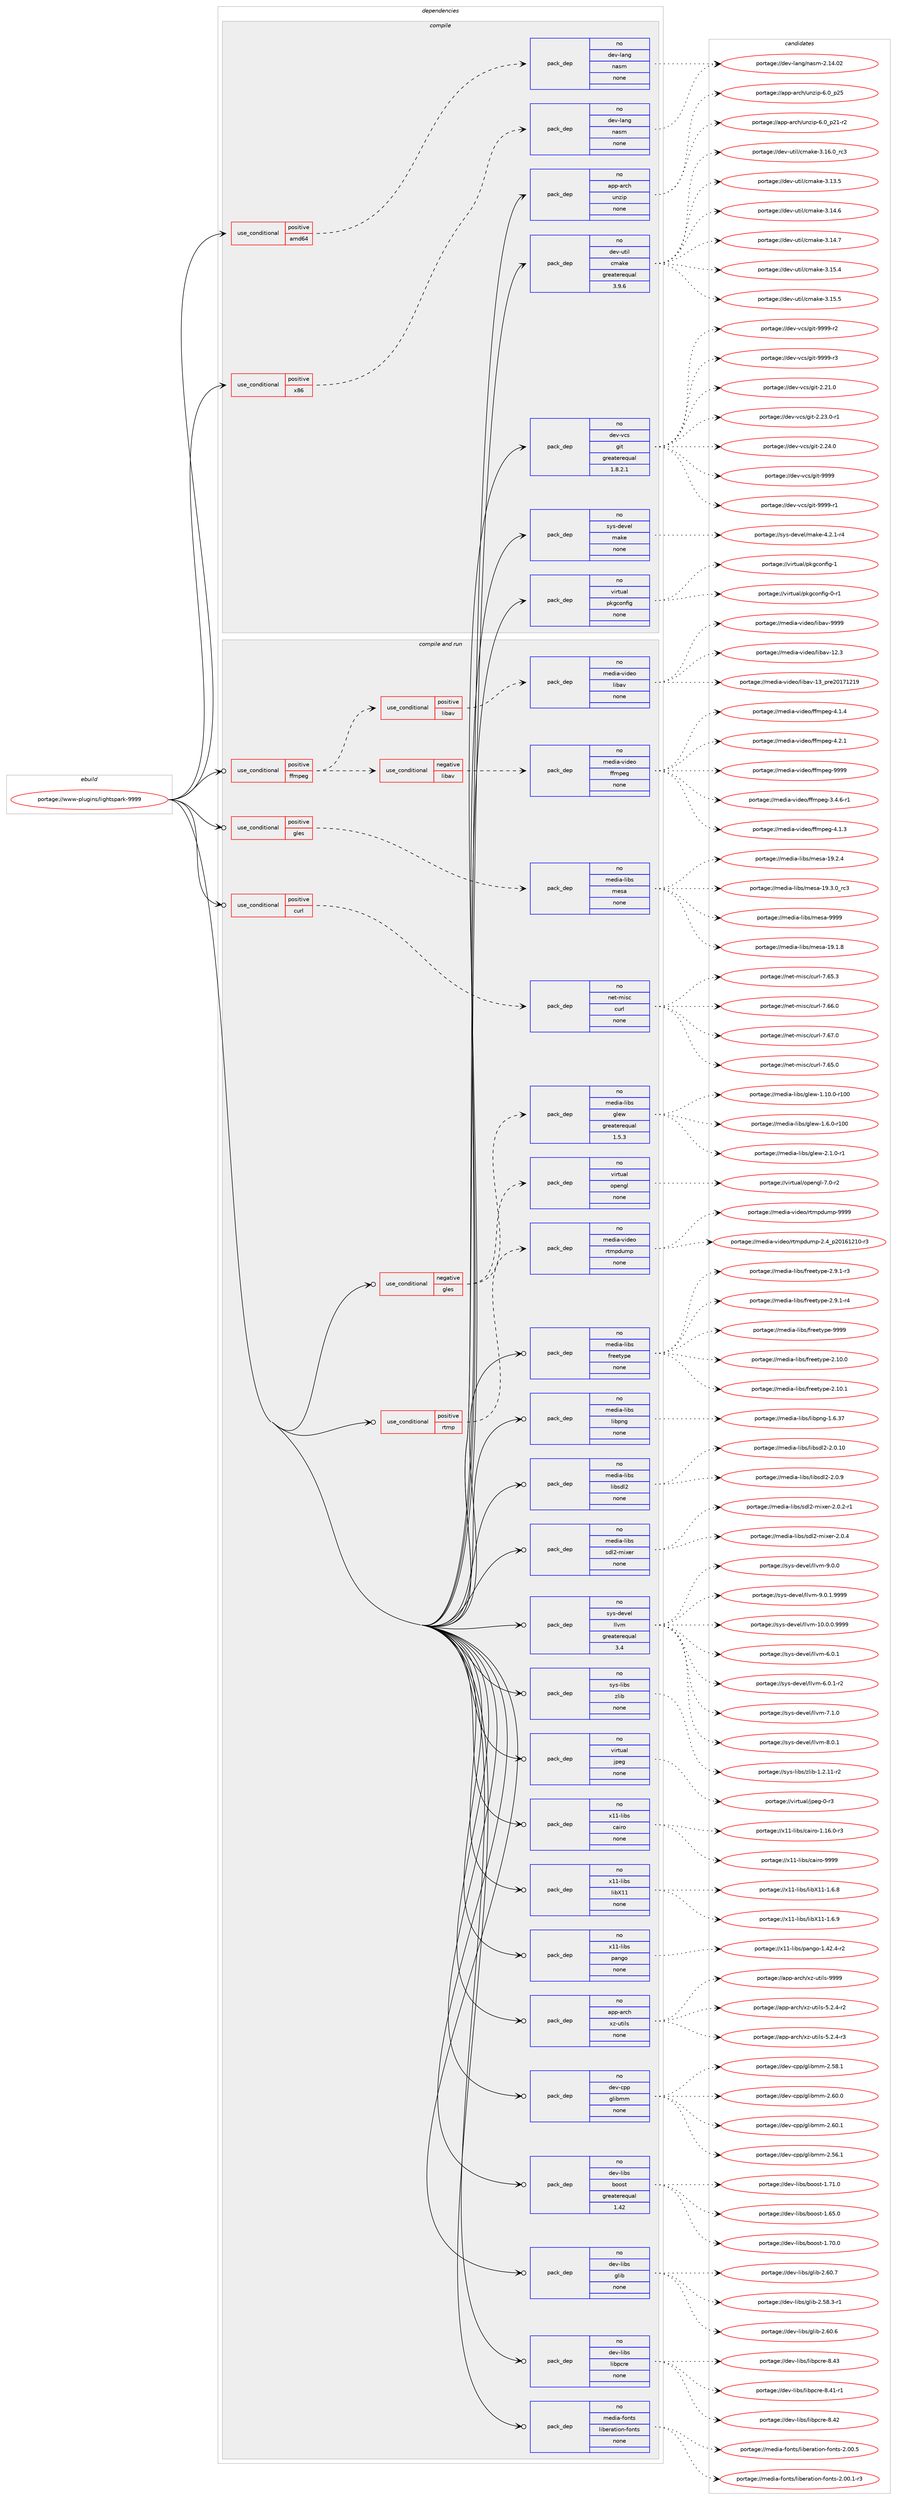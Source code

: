 digraph prolog {

# *************
# Graph options
# *************

newrank=true;
concentrate=true;
compound=true;
graph [rankdir=LR,fontname=Helvetica,fontsize=10,ranksep=1.5];#, ranksep=2.5, nodesep=0.2];
edge  [arrowhead=vee];
node  [fontname=Helvetica,fontsize=10];

# **********
# The ebuild
# **********

subgraph cluster_leftcol {
color=gray;
rank=same;
label=<<i>ebuild</i>>;
id [label="portage://www-plugins/lightspark-9999", color=red, width=4, href="../www-plugins/lightspark-9999.svg"];
}

# ****************
# The dependencies
# ****************

subgraph cluster_midcol {
color=gray;
label=<<i>dependencies</i>>;
subgraph cluster_compile {
fillcolor="#eeeeee";
style=filled;
label=<<i>compile</i>>;
subgraph cond106528 {
dependency443137 [label=<<TABLE BORDER="0" CELLBORDER="1" CELLSPACING="0" CELLPADDING="4"><TR><TD ROWSPAN="3" CELLPADDING="10">use_conditional</TD></TR><TR><TD>positive</TD></TR><TR><TD>amd64</TD></TR></TABLE>>, shape=none, color=red];
subgraph pack328739 {
dependency443138 [label=<<TABLE BORDER="0" CELLBORDER="1" CELLSPACING="0" CELLPADDING="4" WIDTH="220"><TR><TD ROWSPAN="6" CELLPADDING="30">pack_dep</TD></TR><TR><TD WIDTH="110">no</TD></TR><TR><TD>dev-lang</TD></TR><TR><TD>nasm</TD></TR><TR><TD>none</TD></TR><TR><TD></TD></TR></TABLE>>, shape=none, color=blue];
}
dependency443137:e -> dependency443138:w [weight=20,style="dashed",arrowhead="vee"];
}
id:e -> dependency443137:w [weight=20,style="solid",arrowhead="vee"];
subgraph cond106529 {
dependency443139 [label=<<TABLE BORDER="0" CELLBORDER="1" CELLSPACING="0" CELLPADDING="4"><TR><TD ROWSPAN="3" CELLPADDING="10">use_conditional</TD></TR><TR><TD>positive</TD></TR><TR><TD>x86</TD></TR></TABLE>>, shape=none, color=red];
subgraph pack328740 {
dependency443140 [label=<<TABLE BORDER="0" CELLBORDER="1" CELLSPACING="0" CELLPADDING="4" WIDTH="220"><TR><TD ROWSPAN="6" CELLPADDING="30">pack_dep</TD></TR><TR><TD WIDTH="110">no</TD></TR><TR><TD>dev-lang</TD></TR><TR><TD>nasm</TD></TR><TR><TD>none</TD></TR><TR><TD></TD></TR></TABLE>>, shape=none, color=blue];
}
dependency443139:e -> dependency443140:w [weight=20,style="dashed",arrowhead="vee"];
}
id:e -> dependency443139:w [weight=20,style="solid",arrowhead="vee"];
subgraph pack328741 {
dependency443141 [label=<<TABLE BORDER="0" CELLBORDER="1" CELLSPACING="0" CELLPADDING="4" WIDTH="220"><TR><TD ROWSPAN="6" CELLPADDING="30">pack_dep</TD></TR><TR><TD WIDTH="110">no</TD></TR><TR><TD>app-arch</TD></TR><TR><TD>unzip</TD></TR><TR><TD>none</TD></TR><TR><TD></TD></TR></TABLE>>, shape=none, color=blue];
}
id:e -> dependency443141:w [weight=20,style="solid",arrowhead="vee"];
subgraph pack328742 {
dependency443142 [label=<<TABLE BORDER="0" CELLBORDER="1" CELLSPACING="0" CELLPADDING="4" WIDTH="220"><TR><TD ROWSPAN="6" CELLPADDING="30">pack_dep</TD></TR><TR><TD WIDTH="110">no</TD></TR><TR><TD>dev-util</TD></TR><TR><TD>cmake</TD></TR><TR><TD>greaterequal</TD></TR><TR><TD>3.9.6</TD></TR></TABLE>>, shape=none, color=blue];
}
id:e -> dependency443142:w [weight=20,style="solid",arrowhead="vee"];
subgraph pack328743 {
dependency443143 [label=<<TABLE BORDER="0" CELLBORDER="1" CELLSPACING="0" CELLPADDING="4" WIDTH="220"><TR><TD ROWSPAN="6" CELLPADDING="30">pack_dep</TD></TR><TR><TD WIDTH="110">no</TD></TR><TR><TD>dev-vcs</TD></TR><TR><TD>git</TD></TR><TR><TD>greaterequal</TD></TR><TR><TD>1.8.2.1</TD></TR></TABLE>>, shape=none, color=blue];
}
id:e -> dependency443143:w [weight=20,style="solid",arrowhead="vee"];
subgraph pack328744 {
dependency443144 [label=<<TABLE BORDER="0" CELLBORDER="1" CELLSPACING="0" CELLPADDING="4" WIDTH="220"><TR><TD ROWSPAN="6" CELLPADDING="30">pack_dep</TD></TR><TR><TD WIDTH="110">no</TD></TR><TR><TD>sys-devel</TD></TR><TR><TD>make</TD></TR><TR><TD>none</TD></TR><TR><TD></TD></TR></TABLE>>, shape=none, color=blue];
}
id:e -> dependency443144:w [weight=20,style="solid",arrowhead="vee"];
subgraph pack328745 {
dependency443145 [label=<<TABLE BORDER="0" CELLBORDER="1" CELLSPACING="0" CELLPADDING="4" WIDTH="220"><TR><TD ROWSPAN="6" CELLPADDING="30">pack_dep</TD></TR><TR><TD WIDTH="110">no</TD></TR><TR><TD>virtual</TD></TR><TR><TD>pkgconfig</TD></TR><TR><TD>none</TD></TR><TR><TD></TD></TR></TABLE>>, shape=none, color=blue];
}
id:e -> dependency443145:w [weight=20,style="solid",arrowhead="vee"];
}
subgraph cluster_compileandrun {
fillcolor="#eeeeee";
style=filled;
label=<<i>compile and run</i>>;
subgraph cond106530 {
dependency443146 [label=<<TABLE BORDER="0" CELLBORDER="1" CELLSPACING="0" CELLPADDING="4"><TR><TD ROWSPAN="3" CELLPADDING="10">use_conditional</TD></TR><TR><TD>negative</TD></TR><TR><TD>gles</TD></TR></TABLE>>, shape=none, color=red];
subgraph pack328746 {
dependency443147 [label=<<TABLE BORDER="0" CELLBORDER="1" CELLSPACING="0" CELLPADDING="4" WIDTH="220"><TR><TD ROWSPAN="6" CELLPADDING="30">pack_dep</TD></TR><TR><TD WIDTH="110">no</TD></TR><TR><TD>media-libs</TD></TR><TR><TD>glew</TD></TR><TR><TD>greaterequal</TD></TR><TR><TD>1.5.3</TD></TR></TABLE>>, shape=none, color=blue];
}
dependency443146:e -> dependency443147:w [weight=20,style="dashed",arrowhead="vee"];
subgraph pack328747 {
dependency443148 [label=<<TABLE BORDER="0" CELLBORDER="1" CELLSPACING="0" CELLPADDING="4" WIDTH="220"><TR><TD ROWSPAN="6" CELLPADDING="30">pack_dep</TD></TR><TR><TD WIDTH="110">no</TD></TR><TR><TD>virtual</TD></TR><TR><TD>opengl</TD></TR><TR><TD>none</TD></TR><TR><TD></TD></TR></TABLE>>, shape=none, color=blue];
}
dependency443146:e -> dependency443148:w [weight=20,style="dashed",arrowhead="vee"];
}
id:e -> dependency443146:w [weight=20,style="solid",arrowhead="odotvee"];
subgraph cond106531 {
dependency443149 [label=<<TABLE BORDER="0" CELLBORDER="1" CELLSPACING="0" CELLPADDING="4"><TR><TD ROWSPAN="3" CELLPADDING="10">use_conditional</TD></TR><TR><TD>positive</TD></TR><TR><TD>curl</TD></TR></TABLE>>, shape=none, color=red];
subgraph pack328748 {
dependency443150 [label=<<TABLE BORDER="0" CELLBORDER="1" CELLSPACING="0" CELLPADDING="4" WIDTH="220"><TR><TD ROWSPAN="6" CELLPADDING="30">pack_dep</TD></TR><TR><TD WIDTH="110">no</TD></TR><TR><TD>net-misc</TD></TR><TR><TD>curl</TD></TR><TR><TD>none</TD></TR><TR><TD></TD></TR></TABLE>>, shape=none, color=blue];
}
dependency443149:e -> dependency443150:w [weight=20,style="dashed",arrowhead="vee"];
}
id:e -> dependency443149:w [weight=20,style="solid",arrowhead="odotvee"];
subgraph cond106532 {
dependency443151 [label=<<TABLE BORDER="0" CELLBORDER="1" CELLSPACING="0" CELLPADDING="4"><TR><TD ROWSPAN="3" CELLPADDING="10">use_conditional</TD></TR><TR><TD>positive</TD></TR><TR><TD>ffmpeg</TD></TR></TABLE>>, shape=none, color=red];
subgraph cond106533 {
dependency443152 [label=<<TABLE BORDER="0" CELLBORDER="1" CELLSPACING="0" CELLPADDING="4"><TR><TD ROWSPAN="3" CELLPADDING="10">use_conditional</TD></TR><TR><TD>positive</TD></TR><TR><TD>libav</TD></TR></TABLE>>, shape=none, color=red];
subgraph pack328749 {
dependency443153 [label=<<TABLE BORDER="0" CELLBORDER="1" CELLSPACING="0" CELLPADDING="4" WIDTH="220"><TR><TD ROWSPAN="6" CELLPADDING="30">pack_dep</TD></TR><TR><TD WIDTH="110">no</TD></TR><TR><TD>media-video</TD></TR><TR><TD>libav</TD></TR><TR><TD>none</TD></TR><TR><TD></TD></TR></TABLE>>, shape=none, color=blue];
}
dependency443152:e -> dependency443153:w [weight=20,style="dashed",arrowhead="vee"];
}
dependency443151:e -> dependency443152:w [weight=20,style="dashed",arrowhead="vee"];
subgraph cond106534 {
dependency443154 [label=<<TABLE BORDER="0" CELLBORDER="1" CELLSPACING="0" CELLPADDING="4"><TR><TD ROWSPAN="3" CELLPADDING="10">use_conditional</TD></TR><TR><TD>negative</TD></TR><TR><TD>libav</TD></TR></TABLE>>, shape=none, color=red];
subgraph pack328750 {
dependency443155 [label=<<TABLE BORDER="0" CELLBORDER="1" CELLSPACING="0" CELLPADDING="4" WIDTH="220"><TR><TD ROWSPAN="6" CELLPADDING="30">pack_dep</TD></TR><TR><TD WIDTH="110">no</TD></TR><TR><TD>media-video</TD></TR><TR><TD>ffmpeg</TD></TR><TR><TD>none</TD></TR><TR><TD></TD></TR></TABLE>>, shape=none, color=blue];
}
dependency443154:e -> dependency443155:w [weight=20,style="dashed",arrowhead="vee"];
}
dependency443151:e -> dependency443154:w [weight=20,style="dashed",arrowhead="vee"];
}
id:e -> dependency443151:w [weight=20,style="solid",arrowhead="odotvee"];
subgraph cond106535 {
dependency443156 [label=<<TABLE BORDER="0" CELLBORDER="1" CELLSPACING="0" CELLPADDING="4"><TR><TD ROWSPAN="3" CELLPADDING="10">use_conditional</TD></TR><TR><TD>positive</TD></TR><TR><TD>gles</TD></TR></TABLE>>, shape=none, color=red];
subgraph pack328751 {
dependency443157 [label=<<TABLE BORDER="0" CELLBORDER="1" CELLSPACING="0" CELLPADDING="4" WIDTH="220"><TR><TD ROWSPAN="6" CELLPADDING="30">pack_dep</TD></TR><TR><TD WIDTH="110">no</TD></TR><TR><TD>media-libs</TD></TR><TR><TD>mesa</TD></TR><TR><TD>none</TD></TR><TR><TD></TD></TR></TABLE>>, shape=none, color=blue];
}
dependency443156:e -> dependency443157:w [weight=20,style="dashed",arrowhead="vee"];
}
id:e -> dependency443156:w [weight=20,style="solid",arrowhead="odotvee"];
subgraph cond106536 {
dependency443158 [label=<<TABLE BORDER="0" CELLBORDER="1" CELLSPACING="0" CELLPADDING="4"><TR><TD ROWSPAN="3" CELLPADDING="10">use_conditional</TD></TR><TR><TD>positive</TD></TR><TR><TD>rtmp</TD></TR></TABLE>>, shape=none, color=red];
subgraph pack328752 {
dependency443159 [label=<<TABLE BORDER="0" CELLBORDER="1" CELLSPACING="0" CELLPADDING="4" WIDTH="220"><TR><TD ROWSPAN="6" CELLPADDING="30">pack_dep</TD></TR><TR><TD WIDTH="110">no</TD></TR><TR><TD>media-video</TD></TR><TR><TD>rtmpdump</TD></TR><TR><TD>none</TD></TR><TR><TD></TD></TR></TABLE>>, shape=none, color=blue];
}
dependency443158:e -> dependency443159:w [weight=20,style="dashed",arrowhead="vee"];
}
id:e -> dependency443158:w [weight=20,style="solid",arrowhead="odotvee"];
subgraph pack328753 {
dependency443160 [label=<<TABLE BORDER="0" CELLBORDER="1" CELLSPACING="0" CELLPADDING="4" WIDTH="220"><TR><TD ROWSPAN="6" CELLPADDING="30">pack_dep</TD></TR><TR><TD WIDTH="110">no</TD></TR><TR><TD>app-arch</TD></TR><TR><TD>xz-utils</TD></TR><TR><TD>none</TD></TR><TR><TD></TD></TR></TABLE>>, shape=none, color=blue];
}
id:e -> dependency443160:w [weight=20,style="solid",arrowhead="odotvee"];
subgraph pack328754 {
dependency443161 [label=<<TABLE BORDER="0" CELLBORDER="1" CELLSPACING="0" CELLPADDING="4" WIDTH="220"><TR><TD ROWSPAN="6" CELLPADDING="30">pack_dep</TD></TR><TR><TD WIDTH="110">no</TD></TR><TR><TD>dev-cpp</TD></TR><TR><TD>glibmm</TD></TR><TR><TD>none</TD></TR><TR><TD></TD></TR></TABLE>>, shape=none, color=blue];
}
id:e -> dependency443161:w [weight=20,style="solid",arrowhead="odotvee"];
subgraph pack328755 {
dependency443162 [label=<<TABLE BORDER="0" CELLBORDER="1" CELLSPACING="0" CELLPADDING="4" WIDTH="220"><TR><TD ROWSPAN="6" CELLPADDING="30">pack_dep</TD></TR><TR><TD WIDTH="110">no</TD></TR><TR><TD>dev-libs</TD></TR><TR><TD>boost</TD></TR><TR><TD>greaterequal</TD></TR><TR><TD>1.42</TD></TR></TABLE>>, shape=none, color=blue];
}
id:e -> dependency443162:w [weight=20,style="solid",arrowhead="odotvee"];
subgraph pack328756 {
dependency443163 [label=<<TABLE BORDER="0" CELLBORDER="1" CELLSPACING="0" CELLPADDING="4" WIDTH="220"><TR><TD ROWSPAN="6" CELLPADDING="30">pack_dep</TD></TR><TR><TD WIDTH="110">no</TD></TR><TR><TD>dev-libs</TD></TR><TR><TD>glib</TD></TR><TR><TD>none</TD></TR><TR><TD></TD></TR></TABLE>>, shape=none, color=blue];
}
id:e -> dependency443163:w [weight=20,style="solid",arrowhead="odotvee"];
subgraph pack328757 {
dependency443164 [label=<<TABLE BORDER="0" CELLBORDER="1" CELLSPACING="0" CELLPADDING="4" WIDTH="220"><TR><TD ROWSPAN="6" CELLPADDING="30">pack_dep</TD></TR><TR><TD WIDTH="110">no</TD></TR><TR><TD>dev-libs</TD></TR><TR><TD>libpcre</TD></TR><TR><TD>none</TD></TR><TR><TD></TD></TR></TABLE>>, shape=none, color=blue];
}
id:e -> dependency443164:w [weight=20,style="solid",arrowhead="odotvee"];
subgraph pack328758 {
dependency443165 [label=<<TABLE BORDER="0" CELLBORDER="1" CELLSPACING="0" CELLPADDING="4" WIDTH="220"><TR><TD ROWSPAN="6" CELLPADDING="30">pack_dep</TD></TR><TR><TD WIDTH="110">no</TD></TR><TR><TD>media-fonts</TD></TR><TR><TD>liberation-fonts</TD></TR><TR><TD>none</TD></TR><TR><TD></TD></TR></TABLE>>, shape=none, color=blue];
}
id:e -> dependency443165:w [weight=20,style="solid",arrowhead="odotvee"];
subgraph pack328759 {
dependency443166 [label=<<TABLE BORDER="0" CELLBORDER="1" CELLSPACING="0" CELLPADDING="4" WIDTH="220"><TR><TD ROWSPAN="6" CELLPADDING="30">pack_dep</TD></TR><TR><TD WIDTH="110">no</TD></TR><TR><TD>media-libs</TD></TR><TR><TD>freetype</TD></TR><TR><TD>none</TD></TR><TR><TD></TD></TR></TABLE>>, shape=none, color=blue];
}
id:e -> dependency443166:w [weight=20,style="solid",arrowhead="odotvee"];
subgraph pack328760 {
dependency443167 [label=<<TABLE BORDER="0" CELLBORDER="1" CELLSPACING="0" CELLPADDING="4" WIDTH="220"><TR><TD ROWSPAN="6" CELLPADDING="30">pack_dep</TD></TR><TR><TD WIDTH="110">no</TD></TR><TR><TD>media-libs</TD></TR><TR><TD>libpng</TD></TR><TR><TD>none</TD></TR><TR><TD></TD></TR></TABLE>>, shape=none, color=blue];
}
id:e -> dependency443167:w [weight=20,style="solid",arrowhead="odotvee"];
subgraph pack328761 {
dependency443168 [label=<<TABLE BORDER="0" CELLBORDER="1" CELLSPACING="0" CELLPADDING="4" WIDTH="220"><TR><TD ROWSPAN="6" CELLPADDING="30">pack_dep</TD></TR><TR><TD WIDTH="110">no</TD></TR><TR><TD>media-libs</TD></TR><TR><TD>libsdl2</TD></TR><TR><TD>none</TD></TR><TR><TD></TD></TR></TABLE>>, shape=none, color=blue];
}
id:e -> dependency443168:w [weight=20,style="solid",arrowhead="odotvee"];
subgraph pack328762 {
dependency443169 [label=<<TABLE BORDER="0" CELLBORDER="1" CELLSPACING="0" CELLPADDING="4" WIDTH="220"><TR><TD ROWSPAN="6" CELLPADDING="30">pack_dep</TD></TR><TR><TD WIDTH="110">no</TD></TR><TR><TD>media-libs</TD></TR><TR><TD>sdl2-mixer</TD></TR><TR><TD>none</TD></TR><TR><TD></TD></TR></TABLE>>, shape=none, color=blue];
}
id:e -> dependency443169:w [weight=20,style="solid",arrowhead="odotvee"];
subgraph pack328763 {
dependency443170 [label=<<TABLE BORDER="0" CELLBORDER="1" CELLSPACING="0" CELLPADDING="4" WIDTH="220"><TR><TD ROWSPAN="6" CELLPADDING="30">pack_dep</TD></TR><TR><TD WIDTH="110">no</TD></TR><TR><TD>sys-devel</TD></TR><TR><TD>llvm</TD></TR><TR><TD>greaterequal</TD></TR><TR><TD>3.4</TD></TR></TABLE>>, shape=none, color=blue];
}
id:e -> dependency443170:w [weight=20,style="solid",arrowhead="odotvee"];
subgraph pack328764 {
dependency443171 [label=<<TABLE BORDER="0" CELLBORDER="1" CELLSPACING="0" CELLPADDING="4" WIDTH="220"><TR><TD ROWSPAN="6" CELLPADDING="30">pack_dep</TD></TR><TR><TD WIDTH="110">no</TD></TR><TR><TD>sys-libs</TD></TR><TR><TD>zlib</TD></TR><TR><TD>none</TD></TR><TR><TD></TD></TR></TABLE>>, shape=none, color=blue];
}
id:e -> dependency443171:w [weight=20,style="solid",arrowhead="odotvee"];
subgraph pack328765 {
dependency443172 [label=<<TABLE BORDER="0" CELLBORDER="1" CELLSPACING="0" CELLPADDING="4" WIDTH="220"><TR><TD ROWSPAN="6" CELLPADDING="30">pack_dep</TD></TR><TR><TD WIDTH="110">no</TD></TR><TR><TD>virtual</TD></TR><TR><TD>jpeg</TD></TR><TR><TD>none</TD></TR><TR><TD></TD></TR></TABLE>>, shape=none, color=blue];
}
id:e -> dependency443172:w [weight=20,style="solid",arrowhead="odotvee"];
subgraph pack328766 {
dependency443173 [label=<<TABLE BORDER="0" CELLBORDER="1" CELLSPACING="0" CELLPADDING="4" WIDTH="220"><TR><TD ROWSPAN="6" CELLPADDING="30">pack_dep</TD></TR><TR><TD WIDTH="110">no</TD></TR><TR><TD>x11-libs</TD></TR><TR><TD>cairo</TD></TR><TR><TD>none</TD></TR><TR><TD></TD></TR></TABLE>>, shape=none, color=blue];
}
id:e -> dependency443173:w [weight=20,style="solid",arrowhead="odotvee"];
subgraph pack328767 {
dependency443174 [label=<<TABLE BORDER="0" CELLBORDER="1" CELLSPACING="0" CELLPADDING="4" WIDTH="220"><TR><TD ROWSPAN="6" CELLPADDING="30">pack_dep</TD></TR><TR><TD WIDTH="110">no</TD></TR><TR><TD>x11-libs</TD></TR><TR><TD>libX11</TD></TR><TR><TD>none</TD></TR><TR><TD></TD></TR></TABLE>>, shape=none, color=blue];
}
id:e -> dependency443174:w [weight=20,style="solid",arrowhead="odotvee"];
subgraph pack328768 {
dependency443175 [label=<<TABLE BORDER="0" CELLBORDER="1" CELLSPACING="0" CELLPADDING="4" WIDTH="220"><TR><TD ROWSPAN="6" CELLPADDING="30">pack_dep</TD></TR><TR><TD WIDTH="110">no</TD></TR><TR><TD>x11-libs</TD></TR><TR><TD>pango</TD></TR><TR><TD>none</TD></TR><TR><TD></TD></TR></TABLE>>, shape=none, color=blue];
}
id:e -> dependency443175:w [weight=20,style="solid",arrowhead="odotvee"];
}
subgraph cluster_run {
fillcolor="#eeeeee";
style=filled;
label=<<i>run</i>>;
}
}

# **************
# The candidates
# **************

subgraph cluster_choices {
rank=same;
color=gray;
label=<<i>candidates</i>>;

subgraph choice328739 {
color=black;
nodesep=1;
choiceportage100101118451089711010347110971151094550464952464850 [label="portage://dev-lang/nasm-2.14.02", color=red, width=4,href="../dev-lang/nasm-2.14.02.svg"];
dependency443138:e -> choiceportage100101118451089711010347110971151094550464952464850:w [style=dotted,weight="100"];
}
subgraph choice328740 {
color=black;
nodesep=1;
choiceportage100101118451089711010347110971151094550464952464850 [label="portage://dev-lang/nasm-2.14.02", color=red, width=4,href="../dev-lang/nasm-2.14.02.svg"];
dependency443140:e -> choiceportage100101118451089711010347110971151094550464952464850:w [style=dotted,weight="100"];
}
subgraph choice328741 {
color=black;
nodesep=1;
choiceportage9711211245971149910447117110122105112455446489511250494511450 [label="portage://app-arch/unzip-6.0_p21-r2", color=red, width=4,href="../app-arch/unzip-6.0_p21-r2.svg"];
choiceportage971121124597114991044711711012210511245544648951125053 [label="portage://app-arch/unzip-6.0_p25", color=red, width=4,href="../app-arch/unzip-6.0_p25.svg"];
dependency443141:e -> choiceportage9711211245971149910447117110122105112455446489511250494511450:w [style=dotted,weight="100"];
dependency443141:e -> choiceportage971121124597114991044711711012210511245544648951125053:w [style=dotted,weight="100"];
}
subgraph choice328742 {
color=black;
nodesep=1;
choiceportage1001011184511711610510847991099710710145514649514653 [label="portage://dev-util/cmake-3.13.5", color=red, width=4,href="../dev-util/cmake-3.13.5.svg"];
choiceportage1001011184511711610510847991099710710145514649524654 [label="portage://dev-util/cmake-3.14.6", color=red, width=4,href="../dev-util/cmake-3.14.6.svg"];
choiceportage1001011184511711610510847991099710710145514649524655 [label="portage://dev-util/cmake-3.14.7", color=red, width=4,href="../dev-util/cmake-3.14.7.svg"];
choiceportage1001011184511711610510847991099710710145514649534652 [label="portage://dev-util/cmake-3.15.4", color=red, width=4,href="../dev-util/cmake-3.15.4.svg"];
choiceportage1001011184511711610510847991099710710145514649534653 [label="portage://dev-util/cmake-3.15.5", color=red, width=4,href="../dev-util/cmake-3.15.5.svg"];
choiceportage1001011184511711610510847991099710710145514649544648951149951 [label="portage://dev-util/cmake-3.16.0_rc3", color=red, width=4,href="../dev-util/cmake-3.16.0_rc3.svg"];
dependency443142:e -> choiceportage1001011184511711610510847991099710710145514649514653:w [style=dotted,weight="100"];
dependency443142:e -> choiceportage1001011184511711610510847991099710710145514649524654:w [style=dotted,weight="100"];
dependency443142:e -> choiceportage1001011184511711610510847991099710710145514649524655:w [style=dotted,weight="100"];
dependency443142:e -> choiceportage1001011184511711610510847991099710710145514649534652:w [style=dotted,weight="100"];
dependency443142:e -> choiceportage1001011184511711610510847991099710710145514649534653:w [style=dotted,weight="100"];
dependency443142:e -> choiceportage1001011184511711610510847991099710710145514649544648951149951:w [style=dotted,weight="100"];
}
subgraph choice328743 {
color=black;
nodesep=1;
choiceportage10010111845118991154710310511645504650494648 [label="portage://dev-vcs/git-2.21.0", color=red, width=4,href="../dev-vcs/git-2.21.0.svg"];
choiceportage100101118451189911547103105116455046505146484511449 [label="portage://dev-vcs/git-2.23.0-r1", color=red, width=4,href="../dev-vcs/git-2.23.0-r1.svg"];
choiceportage10010111845118991154710310511645504650524648 [label="portage://dev-vcs/git-2.24.0", color=red, width=4,href="../dev-vcs/git-2.24.0.svg"];
choiceportage1001011184511899115471031051164557575757 [label="portage://dev-vcs/git-9999", color=red, width=4,href="../dev-vcs/git-9999.svg"];
choiceportage10010111845118991154710310511645575757574511449 [label="portage://dev-vcs/git-9999-r1", color=red, width=4,href="../dev-vcs/git-9999-r1.svg"];
choiceportage10010111845118991154710310511645575757574511450 [label="portage://dev-vcs/git-9999-r2", color=red, width=4,href="../dev-vcs/git-9999-r2.svg"];
choiceportage10010111845118991154710310511645575757574511451 [label="portage://dev-vcs/git-9999-r3", color=red, width=4,href="../dev-vcs/git-9999-r3.svg"];
dependency443143:e -> choiceportage10010111845118991154710310511645504650494648:w [style=dotted,weight="100"];
dependency443143:e -> choiceportage100101118451189911547103105116455046505146484511449:w [style=dotted,weight="100"];
dependency443143:e -> choiceportage10010111845118991154710310511645504650524648:w [style=dotted,weight="100"];
dependency443143:e -> choiceportage1001011184511899115471031051164557575757:w [style=dotted,weight="100"];
dependency443143:e -> choiceportage10010111845118991154710310511645575757574511449:w [style=dotted,weight="100"];
dependency443143:e -> choiceportage10010111845118991154710310511645575757574511450:w [style=dotted,weight="100"];
dependency443143:e -> choiceportage10010111845118991154710310511645575757574511451:w [style=dotted,weight="100"];
}
subgraph choice328744 {
color=black;
nodesep=1;
choiceportage1151211154510010111810110847109971071014552465046494511452 [label="portage://sys-devel/make-4.2.1-r4", color=red, width=4,href="../sys-devel/make-4.2.1-r4.svg"];
dependency443144:e -> choiceportage1151211154510010111810110847109971071014552465046494511452:w [style=dotted,weight="100"];
}
subgraph choice328745 {
color=black;
nodesep=1;
choiceportage11810511411611797108471121071039911111010210510345484511449 [label="portage://virtual/pkgconfig-0-r1", color=red, width=4,href="../virtual/pkgconfig-0-r1.svg"];
choiceportage1181051141161179710847112107103991111101021051034549 [label="portage://virtual/pkgconfig-1", color=red, width=4,href="../virtual/pkgconfig-1.svg"];
dependency443145:e -> choiceportage11810511411611797108471121071039911111010210510345484511449:w [style=dotted,weight="100"];
dependency443145:e -> choiceportage1181051141161179710847112107103991111101021051034549:w [style=dotted,weight="100"];
}
subgraph choice328746 {
color=black;
nodesep=1;
choiceportage109101100105974510810598115471031081011194549464948464845114494848 [label="portage://media-libs/glew-1.10.0-r100", color=red, width=4,href="../media-libs/glew-1.10.0-r100.svg"];
choiceportage1091011001059745108105981154710310810111945494654464845114494848 [label="portage://media-libs/glew-1.6.0-r100", color=red, width=4,href="../media-libs/glew-1.6.0-r100.svg"];
choiceportage109101100105974510810598115471031081011194550464946484511449 [label="portage://media-libs/glew-2.1.0-r1", color=red, width=4,href="../media-libs/glew-2.1.0-r1.svg"];
dependency443147:e -> choiceportage109101100105974510810598115471031081011194549464948464845114494848:w [style=dotted,weight="100"];
dependency443147:e -> choiceportage1091011001059745108105981154710310810111945494654464845114494848:w [style=dotted,weight="100"];
dependency443147:e -> choiceportage109101100105974510810598115471031081011194550464946484511449:w [style=dotted,weight="100"];
}
subgraph choice328747 {
color=black;
nodesep=1;
choiceportage1181051141161179710847111112101110103108455546484511450 [label="portage://virtual/opengl-7.0-r2", color=red, width=4,href="../virtual/opengl-7.0-r2.svg"];
dependency443148:e -> choiceportage1181051141161179710847111112101110103108455546484511450:w [style=dotted,weight="100"];
}
subgraph choice328748 {
color=black;
nodesep=1;
choiceportage1101011164510910511599479911711410845554654534648 [label="portage://net-misc/curl-7.65.0", color=red, width=4,href="../net-misc/curl-7.65.0.svg"];
choiceportage1101011164510910511599479911711410845554654534651 [label="portage://net-misc/curl-7.65.3", color=red, width=4,href="../net-misc/curl-7.65.3.svg"];
choiceportage1101011164510910511599479911711410845554654544648 [label="portage://net-misc/curl-7.66.0", color=red, width=4,href="../net-misc/curl-7.66.0.svg"];
choiceportage1101011164510910511599479911711410845554654554648 [label="portage://net-misc/curl-7.67.0", color=red, width=4,href="../net-misc/curl-7.67.0.svg"];
dependency443150:e -> choiceportage1101011164510910511599479911711410845554654534648:w [style=dotted,weight="100"];
dependency443150:e -> choiceportage1101011164510910511599479911711410845554654534651:w [style=dotted,weight="100"];
dependency443150:e -> choiceportage1101011164510910511599479911711410845554654544648:w [style=dotted,weight="100"];
dependency443150:e -> choiceportage1101011164510910511599479911711410845554654554648:w [style=dotted,weight="100"];
}
subgraph choice328749 {
color=black;
nodesep=1;
choiceportage10910110010597451181051001011114710810598971184549504651 [label="portage://media-video/libav-12.3", color=red, width=4,href="../media-video/libav-12.3.svg"];
choiceportage1091011001059745118105100101111471081059897118454951951121141015048495549504957 [label="portage://media-video/libav-13_pre20171219", color=red, width=4,href="../media-video/libav-13_pre20171219.svg"];
choiceportage10910110010597451181051001011114710810598971184557575757 [label="portage://media-video/libav-9999", color=red, width=4,href="../media-video/libav-9999.svg"];
dependency443153:e -> choiceportage10910110010597451181051001011114710810598971184549504651:w [style=dotted,weight="100"];
dependency443153:e -> choiceportage1091011001059745118105100101111471081059897118454951951121141015048495549504957:w [style=dotted,weight="100"];
dependency443153:e -> choiceportage10910110010597451181051001011114710810598971184557575757:w [style=dotted,weight="100"];
}
subgraph choice328750 {
color=black;
nodesep=1;
choiceportage1091011001059745118105100101111471021021091121011034551465246544511449 [label="portage://media-video/ffmpeg-3.4.6-r1", color=red, width=4,href="../media-video/ffmpeg-3.4.6-r1.svg"];
choiceportage109101100105974511810510010111147102102109112101103455246494651 [label="portage://media-video/ffmpeg-4.1.3", color=red, width=4,href="../media-video/ffmpeg-4.1.3.svg"];
choiceportage109101100105974511810510010111147102102109112101103455246494652 [label="portage://media-video/ffmpeg-4.1.4", color=red, width=4,href="../media-video/ffmpeg-4.1.4.svg"];
choiceportage109101100105974511810510010111147102102109112101103455246504649 [label="portage://media-video/ffmpeg-4.2.1", color=red, width=4,href="../media-video/ffmpeg-4.2.1.svg"];
choiceportage1091011001059745118105100101111471021021091121011034557575757 [label="portage://media-video/ffmpeg-9999", color=red, width=4,href="../media-video/ffmpeg-9999.svg"];
dependency443155:e -> choiceportage1091011001059745118105100101111471021021091121011034551465246544511449:w [style=dotted,weight="100"];
dependency443155:e -> choiceportage109101100105974511810510010111147102102109112101103455246494651:w [style=dotted,weight="100"];
dependency443155:e -> choiceportage109101100105974511810510010111147102102109112101103455246494652:w [style=dotted,weight="100"];
dependency443155:e -> choiceportage109101100105974511810510010111147102102109112101103455246504649:w [style=dotted,weight="100"];
dependency443155:e -> choiceportage1091011001059745118105100101111471021021091121011034557575757:w [style=dotted,weight="100"];
}
subgraph choice328751 {
color=black;
nodesep=1;
choiceportage109101100105974510810598115471091011159745495746494656 [label="portage://media-libs/mesa-19.1.8", color=red, width=4,href="../media-libs/mesa-19.1.8.svg"];
choiceportage109101100105974510810598115471091011159745495746504652 [label="portage://media-libs/mesa-19.2.4", color=red, width=4,href="../media-libs/mesa-19.2.4.svg"];
choiceportage109101100105974510810598115471091011159745495746514648951149951 [label="portage://media-libs/mesa-19.3.0_rc3", color=red, width=4,href="../media-libs/mesa-19.3.0_rc3.svg"];
choiceportage10910110010597451081059811547109101115974557575757 [label="portage://media-libs/mesa-9999", color=red, width=4,href="../media-libs/mesa-9999.svg"];
dependency443157:e -> choiceportage109101100105974510810598115471091011159745495746494656:w [style=dotted,weight="100"];
dependency443157:e -> choiceportage109101100105974510810598115471091011159745495746504652:w [style=dotted,weight="100"];
dependency443157:e -> choiceportage109101100105974510810598115471091011159745495746514648951149951:w [style=dotted,weight="100"];
dependency443157:e -> choiceportage10910110010597451081059811547109101115974557575757:w [style=dotted,weight="100"];
}
subgraph choice328752 {
color=black;
nodesep=1;
choiceportage109101100105974511810510010111147114116109112100117109112455046529511250484954495049484511451 [label="portage://media-video/rtmpdump-2.4_p20161210-r3", color=red, width=4,href="../media-video/rtmpdump-2.4_p20161210-r3.svg"];
choiceportage1091011001059745118105100101111471141161091121001171091124557575757 [label="portage://media-video/rtmpdump-9999", color=red, width=4,href="../media-video/rtmpdump-9999.svg"];
dependency443159:e -> choiceportage109101100105974511810510010111147114116109112100117109112455046529511250484954495049484511451:w [style=dotted,weight="100"];
dependency443159:e -> choiceportage1091011001059745118105100101111471141161091121001171091124557575757:w [style=dotted,weight="100"];
}
subgraph choice328753 {
color=black;
nodesep=1;
choiceportage9711211245971149910447120122451171161051081154553465046524511450 [label="portage://app-arch/xz-utils-5.2.4-r2", color=red, width=4,href="../app-arch/xz-utils-5.2.4-r2.svg"];
choiceportage9711211245971149910447120122451171161051081154553465046524511451 [label="portage://app-arch/xz-utils-5.2.4-r3", color=red, width=4,href="../app-arch/xz-utils-5.2.4-r3.svg"];
choiceportage9711211245971149910447120122451171161051081154557575757 [label="portage://app-arch/xz-utils-9999", color=red, width=4,href="../app-arch/xz-utils-9999.svg"];
dependency443160:e -> choiceportage9711211245971149910447120122451171161051081154553465046524511450:w [style=dotted,weight="100"];
dependency443160:e -> choiceportage9711211245971149910447120122451171161051081154553465046524511451:w [style=dotted,weight="100"];
dependency443160:e -> choiceportage9711211245971149910447120122451171161051081154557575757:w [style=dotted,weight="100"];
}
subgraph choice328754 {
color=black;
nodesep=1;
choiceportage1001011184599112112471031081059810910945504653544649 [label="portage://dev-cpp/glibmm-2.56.1", color=red, width=4,href="../dev-cpp/glibmm-2.56.1.svg"];
choiceportage1001011184599112112471031081059810910945504653564649 [label="portage://dev-cpp/glibmm-2.58.1", color=red, width=4,href="../dev-cpp/glibmm-2.58.1.svg"];
choiceportage1001011184599112112471031081059810910945504654484648 [label="portage://dev-cpp/glibmm-2.60.0", color=red, width=4,href="../dev-cpp/glibmm-2.60.0.svg"];
choiceportage1001011184599112112471031081059810910945504654484649 [label="portage://dev-cpp/glibmm-2.60.1", color=red, width=4,href="../dev-cpp/glibmm-2.60.1.svg"];
dependency443161:e -> choiceportage1001011184599112112471031081059810910945504653544649:w [style=dotted,weight="100"];
dependency443161:e -> choiceportage1001011184599112112471031081059810910945504653564649:w [style=dotted,weight="100"];
dependency443161:e -> choiceportage1001011184599112112471031081059810910945504654484648:w [style=dotted,weight="100"];
dependency443161:e -> choiceportage1001011184599112112471031081059810910945504654484649:w [style=dotted,weight="100"];
}
subgraph choice328755 {
color=black;
nodesep=1;
choiceportage1001011184510810598115479811111111511645494654534648 [label="portage://dev-libs/boost-1.65.0", color=red, width=4,href="../dev-libs/boost-1.65.0.svg"];
choiceportage1001011184510810598115479811111111511645494655484648 [label="portage://dev-libs/boost-1.70.0", color=red, width=4,href="../dev-libs/boost-1.70.0.svg"];
choiceportage1001011184510810598115479811111111511645494655494648 [label="portage://dev-libs/boost-1.71.0", color=red, width=4,href="../dev-libs/boost-1.71.0.svg"];
dependency443162:e -> choiceportage1001011184510810598115479811111111511645494654534648:w [style=dotted,weight="100"];
dependency443162:e -> choiceportage1001011184510810598115479811111111511645494655484648:w [style=dotted,weight="100"];
dependency443162:e -> choiceportage1001011184510810598115479811111111511645494655494648:w [style=dotted,weight="100"];
}
subgraph choice328756 {
color=black;
nodesep=1;
choiceportage10010111845108105981154710310810598455046535646514511449 [label="portage://dev-libs/glib-2.58.3-r1", color=red, width=4,href="../dev-libs/glib-2.58.3-r1.svg"];
choiceportage1001011184510810598115471031081059845504654484654 [label="portage://dev-libs/glib-2.60.6", color=red, width=4,href="../dev-libs/glib-2.60.6.svg"];
choiceportage1001011184510810598115471031081059845504654484655 [label="portage://dev-libs/glib-2.60.7", color=red, width=4,href="../dev-libs/glib-2.60.7.svg"];
dependency443163:e -> choiceportage10010111845108105981154710310810598455046535646514511449:w [style=dotted,weight="100"];
dependency443163:e -> choiceportage1001011184510810598115471031081059845504654484654:w [style=dotted,weight="100"];
dependency443163:e -> choiceportage1001011184510810598115471031081059845504654484655:w [style=dotted,weight="100"];
}
subgraph choice328757 {
color=black;
nodesep=1;
choiceportage100101118451081059811547108105981129911410145564652494511449 [label="portage://dev-libs/libpcre-8.41-r1", color=red, width=4,href="../dev-libs/libpcre-8.41-r1.svg"];
choiceportage10010111845108105981154710810598112991141014556465250 [label="portage://dev-libs/libpcre-8.42", color=red, width=4,href="../dev-libs/libpcre-8.42.svg"];
choiceportage10010111845108105981154710810598112991141014556465251 [label="portage://dev-libs/libpcre-8.43", color=red, width=4,href="../dev-libs/libpcre-8.43.svg"];
dependency443164:e -> choiceportage100101118451081059811547108105981129911410145564652494511449:w [style=dotted,weight="100"];
dependency443164:e -> choiceportage10010111845108105981154710810598112991141014556465250:w [style=dotted,weight="100"];
dependency443164:e -> choiceportage10010111845108105981154710810598112991141014556465251:w [style=dotted,weight="100"];
}
subgraph choice328758 {
color=black;
nodesep=1;
choiceportage109101100105974510211111011611547108105981011149711610511111045102111110116115455046484846494511451 [label="portage://media-fonts/liberation-fonts-2.00.1-r3", color=red, width=4,href="../media-fonts/liberation-fonts-2.00.1-r3.svg"];
choiceportage10910110010597451021111101161154710810598101114971161051111104510211111011611545504648484653 [label="portage://media-fonts/liberation-fonts-2.00.5", color=red, width=4,href="../media-fonts/liberation-fonts-2.00.5.svg"];
dependency443165:e -> choiceportage109101100105974510211111011611547108105981011149711610511111045102111110116115455046484846494511451:w [style=dotted,weight="100"];
dependency443165:e -> choiceportage10910110010597451021111101161154710810598101114971161051111104510211111011611545504648484653:w [style=dotted,weight="100"];
}
subgraph choice328759 {
color=black;
nodesep=1;
choiceportage1091011001059745108105981154710211410110111612111210145504649484648 [label="portage://media-libs/freetype-2.10.0", color=red, width=4,href="../media-libs/freetype-2.10.0.svg"];
choiceportage1091011001059745108105981154710211410110111612111210145504649484649 [label="portage://media-libs/freetype-2.10.1", color=red, width=4,href="../media-libs/freetype-2.10.1.svg"];
choiceportage109101100105974510810598115471021141011011161211121014550465746494511451 [label="portage://media-libs/freetype-2.9.1-r3", color=red, width=4,href="../media-libs/freetype-2.9.1-r3.svg"];
choiceportage109101100105974510810598115471021141011011161211121014550465746494511452 [label="portage://media-libs/freetype-2.9.1-r4", color=red, width=4,href="../media-libs/freetype-2.9.1-r4.svg"];
choiceportage109101100105974510810598115471021141011011161211121014557575757 [label="portage://media-libs/freetype-9999", color=red, width=4,href="../media-libs/freetype-9999.svg"];
dependency443166:e -> choiceportage1091011001059745108105981154710211410110111612111210145504649484648:w [style=dotted,weight="100"];
dependency443166:e -> choiceportage1091011001059745108105981154710211410110111612111210145504649484649:w [style=dotted,weight="100"];
dependency443166:e -> choiceportage109101100105974510810598115471021141011011161211121014550465746494511451:w [style=dotted,weight="100"];
dependency443166:e -> choiceportage109101100105974510810598115471021141011011161211121014550465746494511452:w [style=dotted,weight="100"];
dependency443166:e -> choiceportage109101100105974510810598115471021141011011161211121014557575757:w [style=dotted,weight="100"];
}
subgraph choice328760 {
color=black;
nodesep=1;
choiceportage109101100105974510810598115471081059811211010345494654465155 [label="portage://media-libs/libpng-1.6.37", color=red, width=4,href="../media-libs/libpng-1.6.37.svg"];
dependency443167:e -> choiceportage109101100105974510810598115471081059811211010345494654465155:w [style=dotted,weight="100"];
}
subgraph choice328761 {
color=black;
nodesep=1;
choiceportage10910110010597451081059811547108105981151001085045504648464948 [label="portage://media-libs/libsdl2-2.0.10", color=red, width=4,href="../media-libs/libsdl2-2.0.10.svg"];
choiceportage109101100105974510810598115471081059811510010850455046484657 [label="portage://media-libs/libsdl2-2.0.9", color=red, width=4,href="../media-libs/libsdl2-2.0.9.svg"];
dependency443168:e -> choiceportage10910110010597451081059811547108105981151001085045504648464948:w [style=dotted,weight="100"];
dependency443168:e -> choiceportage109101100105974510810598115471081059811510010850455046484657:w [style=dotted,weight="100"];
}
subgraph choice328762 {
color=black;
nodesep=1;
choiceportage1091011001059745108105981154711510010850451091051201011144550464846504511449 [label="portage://media-libs/sdl2-mixer-2.0.2-r1", color=red, width=4,href="../media-libs/sdl2-mixer-2.0.2-r1.svg"];
choiceportage109101100105974510810598115471151001085045109105120101114455046484652 [label="portage://media-libs/sdl2-mixer-2.0.4", color=red, width=4,href="../media-libs/sdl2-mixer-2.0.4.svg"];
dependency443169:e -> choiceportage1091011001059745108105981154711510010850451091051201011144550464846504511449:w [style=dotted,weight="100"];
dependency443169:e -> choiceportage109101100105974510810598115471151001085045109105120101114455046484652:w [style=dotted,weight="100"];
}
subgraph choice328763 {
color=black;
nodesep=1;
choiceportage1151211154510010111810110847108108118109454948464846484657575757 [label="portage://sys-devel/llvm-10.0.0.9999", color=red, width=4,href="../sys-devel/llvm-10.0.0.9999.svg"];
choiceportage1151211154510010111810110847108108118109455446484649 [label="portage://sys-devel/llvm-6.0.1", color=red, width=4,href="../sys-devel/llvm-6.0.1.svg"];
choiceportage11512111545100101118101108471081081181094554464846494511450 [label="portage://sys-devel/llvm-6.0.1-r2", color=red, width=4,href="../sys-devel/llvm-6.0.1-r2.svg"];
choiceportage1151211154510010111810110847108108118109455546494648 [label="portage://sys-devel/llvm-7.1.0", color=red, width=4,href="../sys-devel/llvm-7.1.0.svg"];
choiceportage1151211154510010111810110847108108118109455646484649 [label="portage://sys-devel/llvm-8.0.1", color=red, width=4,href="../sys-devel/llvm-8.0.1.svg"];
choiceportage1151211154510010111810110847108108118109455746484648 [label="portage://sys-devel/llvm-9.0.0", color=red, width=4,href="../sys-devel/llvm-9.0.0.svg"];
choiceportage11512111545100101118101108471081081181094557464846494657575757 [label="portage://sys-devel/llvm-9.0.1.9999", color=red, width=4,href="../sys-devel/llvm-9.0.1.9999.svg"];
dependency443170:e -> choiceportage1151211154510010111810110847108108118109454948464846484657575757:w [style=dotted,weight="100"];
dependency443170:e -> choiceportage1151211154510010111810110847108108118109455446484649:w [style=dotted,weight="100"];
dependency443170:e -> choiceportage11512111545100101118101108471081081181094554464846494511450:w [style=dotted,weight="100"];
dependency443170:e -> choiceportage1151211154510010111810110847108108118109455546494648:w [style=dotted,weight="100"];
dependency443170:e -> choiceportage1151211154510010111810110847108108118109455646484649:w [style=dotted,weight="100"];
dependency443170:e -> choiceportage1151211154510010111810110847108108118109455746484648:w [style=dotted,weight="100"];
dependency443170:e -> choiceportage11512111545100101118101108471081081181094557464846494657575757:w [style=dotted,weight="100"];
}
subgraph choice328764 {
color=black;
nodesep=1;
choiceportage11512111545108105981154712210810598454946504649494511450 [label="portage://sys-libs/zlib-1.2.11-r2", color=red, width=4,href="../sys-libs/zlib-1.2.11-r2.svg"];
dependency443171:e -> choiceportage11512111545108105981154712210810598454946504649494511450:w [style=dotted,weight="100"];
}
subgraph choice328765 {
color=black;
nodesep=1;
choiceportage118105114116117971084710611210110345484511451 [label="portage://virtual/jpeg-0-r3", color=red, width=4,href="../virtual/jpeg-0-r3.svg"];
dependency443172:e -> choiceportage118105114116117971084710611210110345484511451:w [style=dotted,weight="100"];
}
subgraph choice328766 {
color=black;
nodesep=1;
choiceportage12049494510810598115479997105114111454946495446484511451 [label="portage://x11-libs/cairo-1.16.0-r3", color=red, width=4,href="../x11-libs/cairo-1.16.0-r3.svg"];
choiceportage120494945108105981154799971051141114557575757 [label="portage://x11-libs/cairo-9999", color=red, width=4,href="../x11-libs/cairo-9999.svg"];
dependency443173:e -> choiceportage12049494510810598115479997105114111454946495446484511451:w [style=dotted,weight="100"];
dependency443173:e -> choiceportage120494945108105981154799971051141114557575757:w [style=dotted,weight="100"];
}
subgraph choice328767 {
color=black;
nodesep=1;
choiceportage120494945108105981154710810598884949454946544656 [label="portage://x11-libs/libX11-1.6.8", color=red, width=4,href="../x11-libs/libX11-1.6.8.svg"];
choiceportage120494945108105981154710810598884949454946544657 [label="portage://x11-libs/libX11-1.6.9", color=red, width=4,href="../x11-libs/libX11-1.6.9.svg"];
dependency443174:e -> choiceportage120494945108105981154710810598884949454946544656:w [style=dotted,weight="100"];
dependency443174:e -> choiceportage120494945108105981154710810598884949454946544657:w [style=dotted,weight="100"];
}
subgraph choice328768 {
color=black;
nodesep=1;
choiceportage120494945108105981154711297110103111454946525046524511450 [label="portage://x11-libs/pango-1.42.4-r2", color=red, width=4,href="../x11-libs/pango-1.42.4-r2.svg"];
dependency443175:e -> choiceportage120494945108105981154711297110103111454946525046524511450:w [style=dotted,weight="100"];
}
}

}
